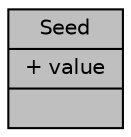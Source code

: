 digraph "Seed"
{
 // LATEX_PDF_SIZE
  edge [fontname="Helvetica",fontsize="10",labelfontname="Helvetica",labelfontsize="10"];
  node [fontname="Helvetica",fontsize="10",shape=record];
  Node1 [label="{Seed\n|+ value\l|}",height=0.2,width=0.4,color="black", fillcolor="grey75", style="filled", fontcolor="black",tooltip=" "];
}
